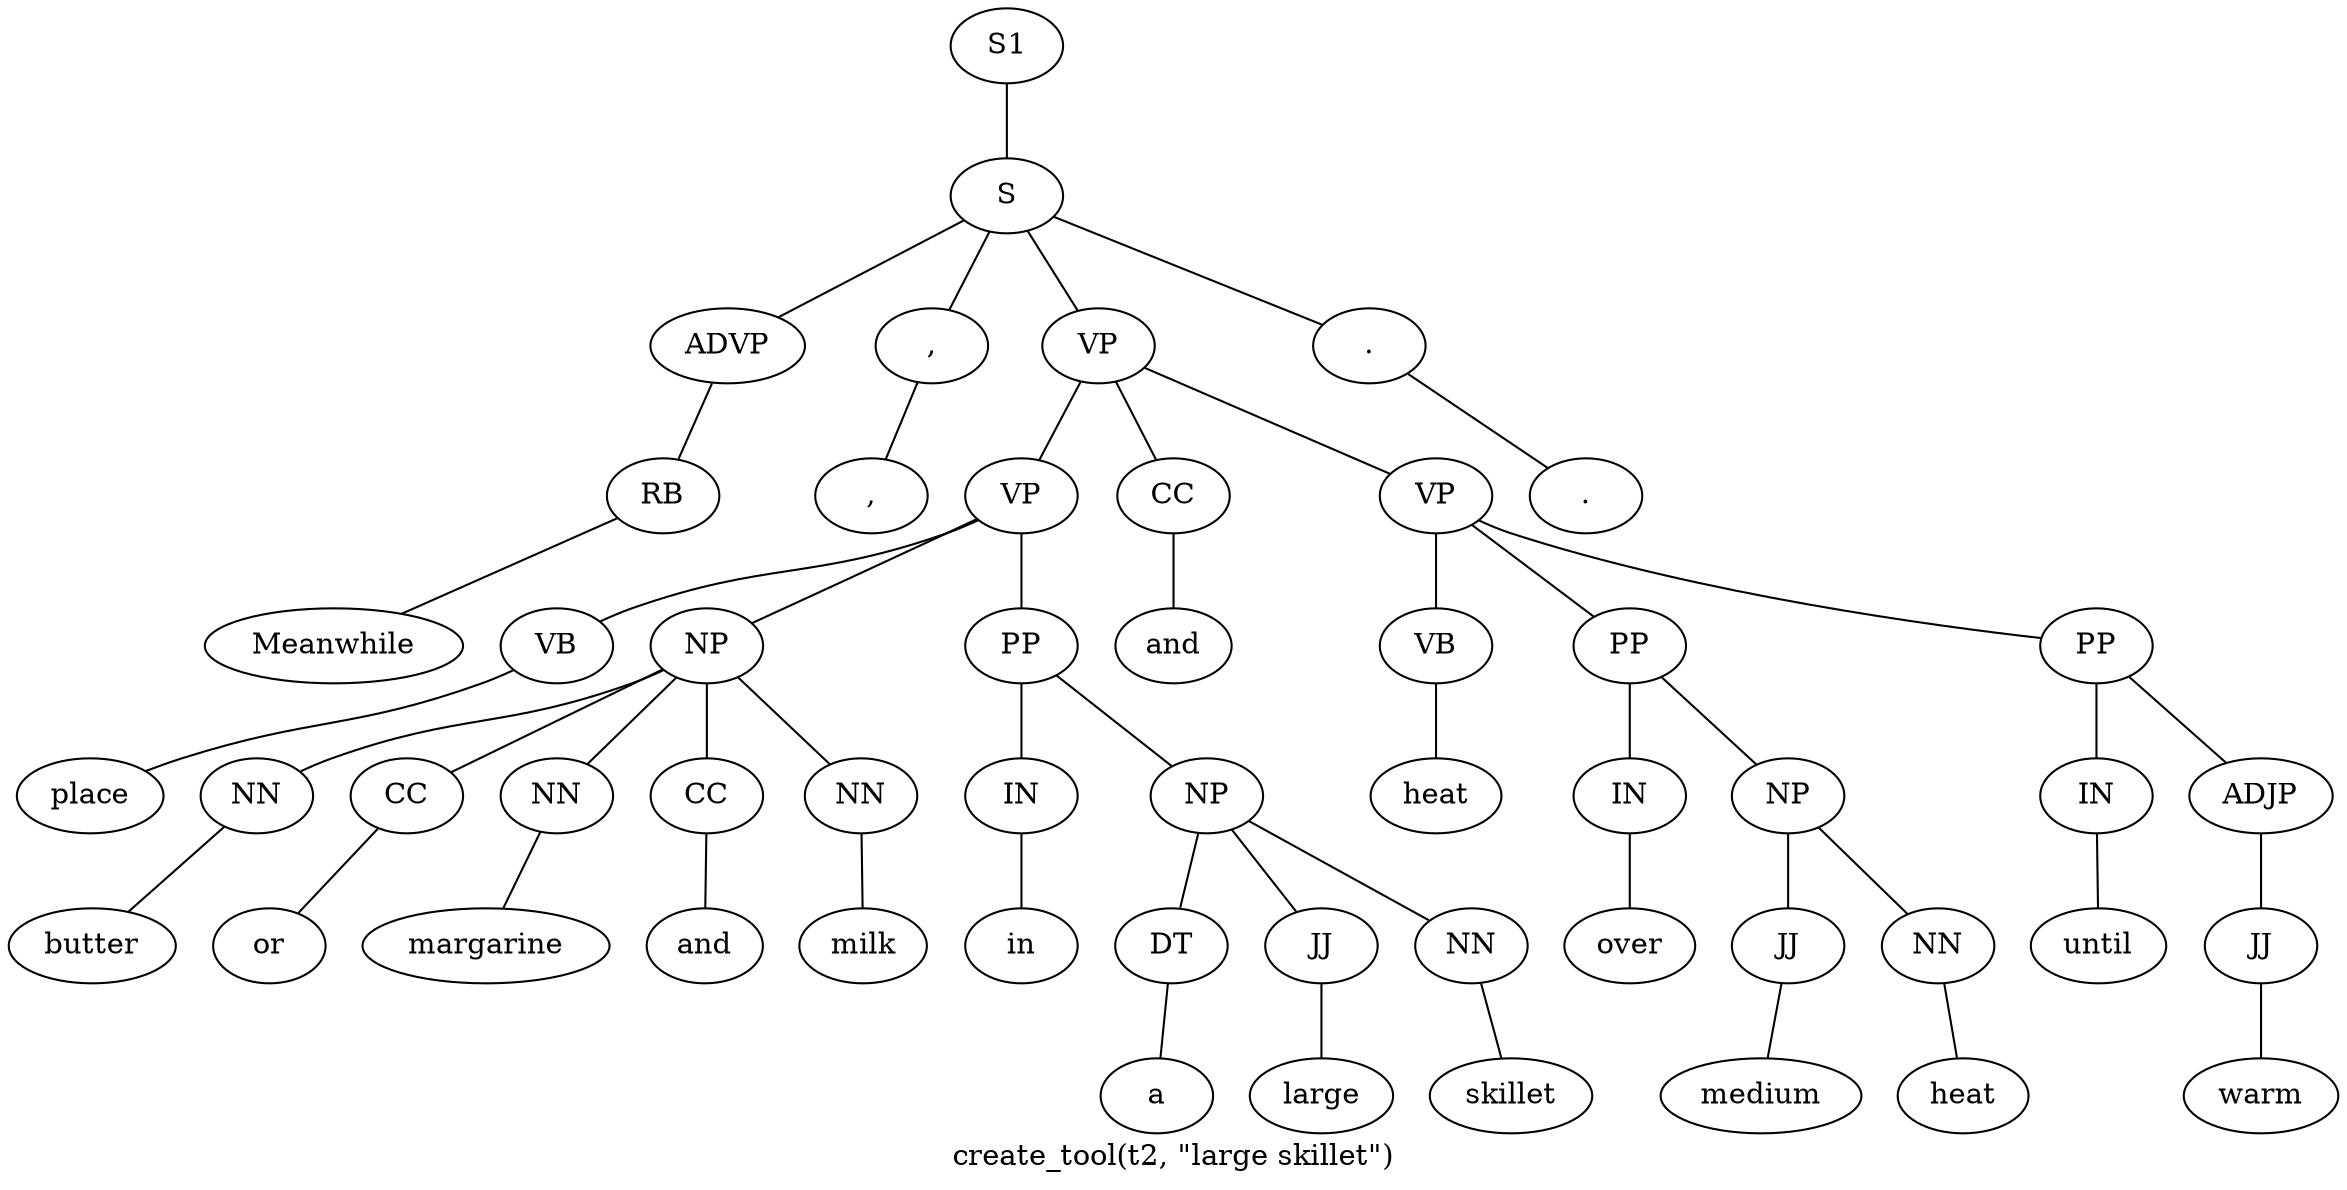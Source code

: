 graph SyntaxGraph {
	label = "create_tool(t2, \"large skillet\")";
	Node0 [label="S1"];
	Node1 [label="S"];
	Node2 [label="ADVP"];
	Node3 [label="RB"];
	Node4 [label="Meanwhile"];
	Node5 [label=","];
	Node6 [label=","];
	Node7 [label="VP"];
	Node8 [label="VP"];
	Node9 [label="VB"];
	Node10 [label="place"];
	Node11 [label="NP"];
	Node12 [label="NN"];
	Node13 [label="butter"];
	Node14 [label="CC"];
	Node15 [label="or"];
	Node16 [label="NN"];
	Node17 [label="margarine"];
	Node18 [label="CC"];
	Node19 [label="and"];
	Node20 [label="NN"];
	Node21 [label="milk"];
	Node22 [label="PP"];
	Node23 [label="IN"];
	Node24 [label="in"];
	Node25 [label="NP"];
	Node26 [label="DT"];
	Node27 [label="a"];
	Node28 [label="JJ"];
	Node29 [label="large"];
	Node30 [label="NN"];
	Node31 [label="skillet"];
	Node32 [label="CC"];
	Node33 [label="and"];
	Node34 [label="VP"];
	Node35 [label="VB"];
	Node36 [label="heat"];
	Node37 [label="PP"];
	Node38 [label="IN"];
	Node39 [label="over"];
	Node40 [label="NP"];
	Node41 [label="JJ"];
	Node42 [label="medium"];
	Node43 [label="NN"];
	Node44 [label="heat"];
	Node45 [label="PP"];
	Node46 [label="IN"];
	Node47 [label="until"];
	Node48 [label="ADJP"];
	Node49 [label="JJ"];
	Node50 [label="warm"];
	Node51 [label="."];
	Node52 [label="."];

	Node0 -- Node1;
	Node1 -- Node2;
	Node1 -- Node5;
	Node1 -- Node7;
	Node1 -- Node51;
	Node2 -- Node3;
	Node3 -- Node4;
	Node5 -- Node6;
	Node7 -- Node8;
	Node7 -- Node32;
	Node7 -- Node34;
	Node8 -- Node9;
	Node8 -- Node11;
	Node8 -- Node22;
	Node9 -- Node10;
	Node11 -- Node12;
	Node11 -- Node14;
	Node11 -- Node16;
	Node11 -- Node18;
	Node11 -- Node20;
	Node12 -- Node13;
	Node14 -- Node15;
	Node16 -- Node17;
	Node18 -- Node19;
	Node20 -- Node21;
	Node22 -- Node23;
	Node22 -- Node25;
	Node23 -- Node24;
	Node25 -- Node26;
	Node25 -- Node28;
	Node25 -- Node30;
	Node26 -- Node27;
	Node28 -- Node29;
	Node30 -- Node31;
	Node32 -- Node33;
	Node34 -- Node35;
	Node34 -- Node37;
	Node34 -- Node45;
	Node35 -- Node36;
	Node37 -- Node38;
	Node37 -- Node40;
	Node38 -- Node39;
	Node40 -- Node41;
	Node40 -- Node43;
	Node41 -- Node42;
	Node43 -- Node44;
	Node45 -- Node46;
	Node45 -- Node48;
	Node46 -- Node47;
	Node48 -- Node49;
	Node49 -- Node50;
	Node51 -- Node52;
}